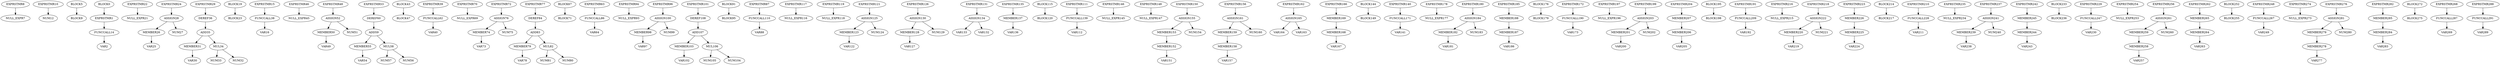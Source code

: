 digraph A { 
EXPRSTMR8 -> NULL_EXPR7
EXPRSTMR10 -> NUM12
BLOCK5 -> BLOCK9
FUNCCALL14 -> VAR2
EXPRSTMR1 -> FUNCCALL14
EXPRSTMR22 -> NULL_EXPR21
MEMBER26 -> VAR25
ASSIGN28 -> NUM27
ASSIGN28 -> MEMBER26
EXPRSTMR24 -> ASSIGN28
MEMBER31 -> VAR30
MUL34 -> NUM33
MUL34 -> NUM32
ADD35 -> MUL34
ADD35 -> MEMBER31
DEREF36 -> ADD35
EXPRSTMR29 -> DEREF36
BLOCK19 -> BLOCK23
FUNCCALL38 -> VAR16
EXPRSTMR15 -> FUNCCALL38
EXPRSTMR46 -> NULL_EXPR45
MEMBER50 -> VAR49
ASSIGN52 -> NUM51
ASSIGN52 -> MEMBER50
EXPRSTMR48 -> ASSIGN52
MEMBER55 -> VAR54
MUL58 -> NUM57
MUL58 -> NUM56
ADD59 -> MUL58
ADD59 -> MEMBER55
DEREF60 -> ADD59
EXPRSTMR53 -> DEREF60
BLOCK43 -> BLOCK47
FUNCCALL62 -> VAR40
EXPRSTMR39 -> FUNCCALL62
EXPRSTMR70 -> NULL_EXPR69
MEMBER74 -> VAR73
ASSIGN76 -> NUM75
ASSIGN76 -> MEMBER74
EXPRSTMR72 -> ASSIGN76
MEMBER79 -> VAR78
MUL82 -> NUM81
MUL82 -> NUM80
ADD83 -> MUL82
ADD83 -> MEMBER79
DEREF84 -> ADD83
EXPRSTMR77 -> DEREF84
BLOCK67 -> BLOCK71
FUNCCALL86 -> VAR64
EXPRSTMR63 -> FUNCCALL86
EXPRSTMR94 -> NULL_EXPR93
MEMBER98 -> VAR97
ASSIGN100 -> NUM99
ASSIGN100 -> MEMBER98
EXPRSTMR96 -> ASSIGN100
MEMBER103 -> VAR102
MUL106 -> NUM105
MUL106 -> NUM104
ADD107 -> MUL106
ADD107 -> MEMBER103
DEREF108 -> ADD107
EXPRSTMR101 -> DEREF108
BLOCK91 -> BLOCK95
FUNCCALL110 -> VAR88
EXPRSTMR87 -> FUNCCALL110
EXPRSTMR117 -> NULL_EXPR116
EXPRSTMR119 -> NULL_EXPR118
MEMBER123 -> VAR122
ASSIGN125 -> NUM124
ASSIGN125 -> MEMBER123
EXPRSTMR121 -> ASSIGN125
MEMBER128 -> VAR127
ASSIGN130 -> NUM129
ASSIGN130 -> MEMBER128
EXPRSTMR126 -> ASSIGN130
ASSIGN134 -> VAR133
ASSIGN134 -> VAR132
EXPRSTMR131 -> ASSIGN134
MEMBER137 -> VAR136
EXPRSTMR135 -> MEMBER137
BLOCK115 -> BLOCK120
FUNCCALL139 -> VAR112
EXPRSTMR111 -> FUNCCALL139
EXPRSTMR146 -> NULL_EXPR145
EXPRSTMR148 -> NULL_EXPR147
MEMBER152 -> VAR151
MEMBER153 -> MEMBER152
ASSIGN155 -> NUM154
ASSIGN155 -> MEMBER153
EXPRSTMR150 -> ASSIGN155
MEMBER158 -> VAR157
MEMBER159 -> MEMBER158
ASSIGN161 -> NUM160
ASSIGN161 -> MEMBER159
EXPRSTMR156 -> ASSIGN161
ASSIGN165 -> VAR164
ASSIGN165 -> VAR163
EXPRSTMR162 -> ASSIGN165
MEMBER168 -> VAR167
MEMBER169 -> MEMBER168
EXPRSTMR166 -> MEMBER169
BLOCK144 -> BLOCK149
FUNCCALL171 -> VAR141
EXPRSTMR140 -> FUNCCALL171
EXPRSTMR178 -> NULL_EXPR177
MEMBER182 -> VAR181
ASSIGN184 -> NUM183
ASSIGN184 -> MEMBER182
EXPRSTMR180 -> ASSIGN184
MEMBER187 -> VAR186
MEMBER188 -> MEMBER187
EXPRSTMR185 -> MEMBER188
BLOCK176 -> BLOCK179
FUNCCALL190 -> VAR173
EXPRSTMR172 -> FUNCCALL190
EXPRSTMR197 -> NULL_EXPR196
MEMBER201 -> VAR200
ASSIGN203 -> NUM202
ASSIGN203 -> MEMBER201
EXPRSTMR199 -> ASSIGN203
MEMBER206 -> VAR205
MEMBER207 -> MEMBER206
EXPRSTMR204 -> MEMBER207
BLOCK195 -> BLOCK198
FUNCCALL209 -> VAR192
EXPRSTMR191 -> FUNCCALL209
EXPRSTMR216 -> NULL_EXPR215
MEMBER220 -> VAR219
ASSIGN222 -> NUM221
ASSIGN222 -> MEMBER220
EXPRSTMR218 -> ASSIGN222
MEMBER225 -> VAR224
MEMBER226 -> MEMBER225
EXPRSTMR223 -> MEMBER226
BLOCK214 -> BLOCK217
FUNCCALL228 -> VAR211
EXPRSTMR210 -> FUNCCALL228
EXPRSTMR235 -> NULL_EXPR234
MEMBER239 -> VAR238
ASSIGN241 -> NUM240
ASSIGN241 -> MEMBER239
EXPRSTMR237 -> ASSIGN241
MEMBER244 -> VAR243
MEMBER245 -> MEMBER244
EXPRSTMR242 -> MEMBER245
BLOCK233 -> BLOCK236
FUNCCALL247 -> VAR230
EXPRSTMR229 -> FUNCCALL247
EXPRSTMR254 -> NULL_EXPR253
MEMBER258 -> VAR257
MEMBER259 -> MEMBER258
ASSIGN261 -> NUM260
ASSIGN261 -> MEMBER259
EXPRSTMR256 -> ASSIGN261
MEMBER264 -> VAR263
MEMBER265 -> MEMBER264
EXPRSTMR262 -> MEMBER265
BLOCK252 -> BLOCK255
FUNCCALL267 -> VAR249
EXPRSTMR248 -> FUNCCALL267
EXPRSTMR274 -> NULL_EXPR273
MEMBER278 -> VAR277
MEMBER279 -> MEMBER278
ASSIGN281 -> NUM280
ASSIGN281 -> MEMBER279
EXPRSTMR276 -> ASSIGN281
MEMBER284 -> VAR283
MEMBER285 -> MEMBER284
EXPRSTMR282 -> MEMBER285
BLOCK272 -> BLOCK275
FUNCCALL287 -> VAR269
EXPRSTMR268 -> FUNCCALL287
FUNCCALL291 -> VAR289
EXPRSTMR288 -> FUNCCALL291
BLOCK0 -> EXPRSTMR1
}
